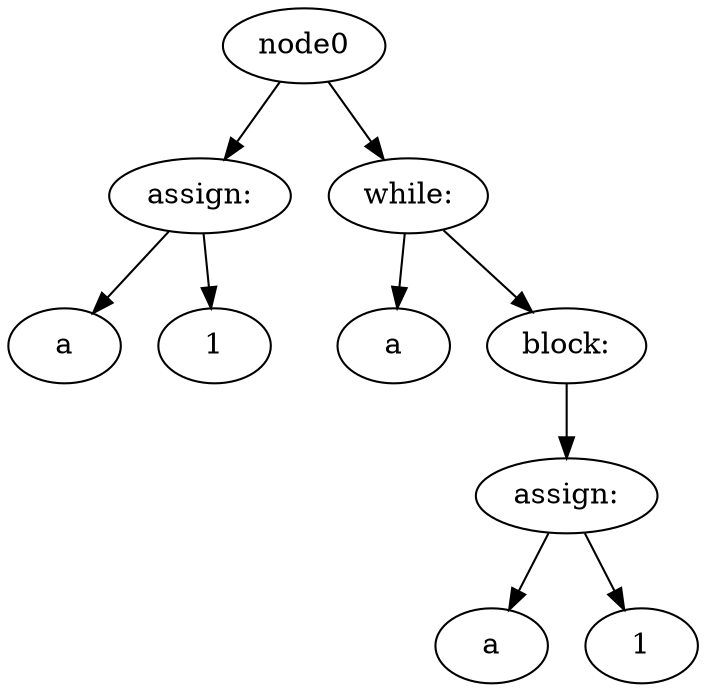 digraph G {
node135 [ label = "assign:"];
node0 -> node135;
node133 [ label = "a"];
node135 -> node133;
node134 [ label = "1"];
node135 -> node134;
node141 [ label = "while:"];
node0 -> node141;
node136 [ label = "a"];
node141 -> node136;
node137 [ label = "block:" ];
node141 -> node137;
node140 [ label = "assign:"];
node137 -> node140;
node138 [ label = "a"];
node140 -> node138;
node139 [ label = "1"];
node140 -> node139;

}
